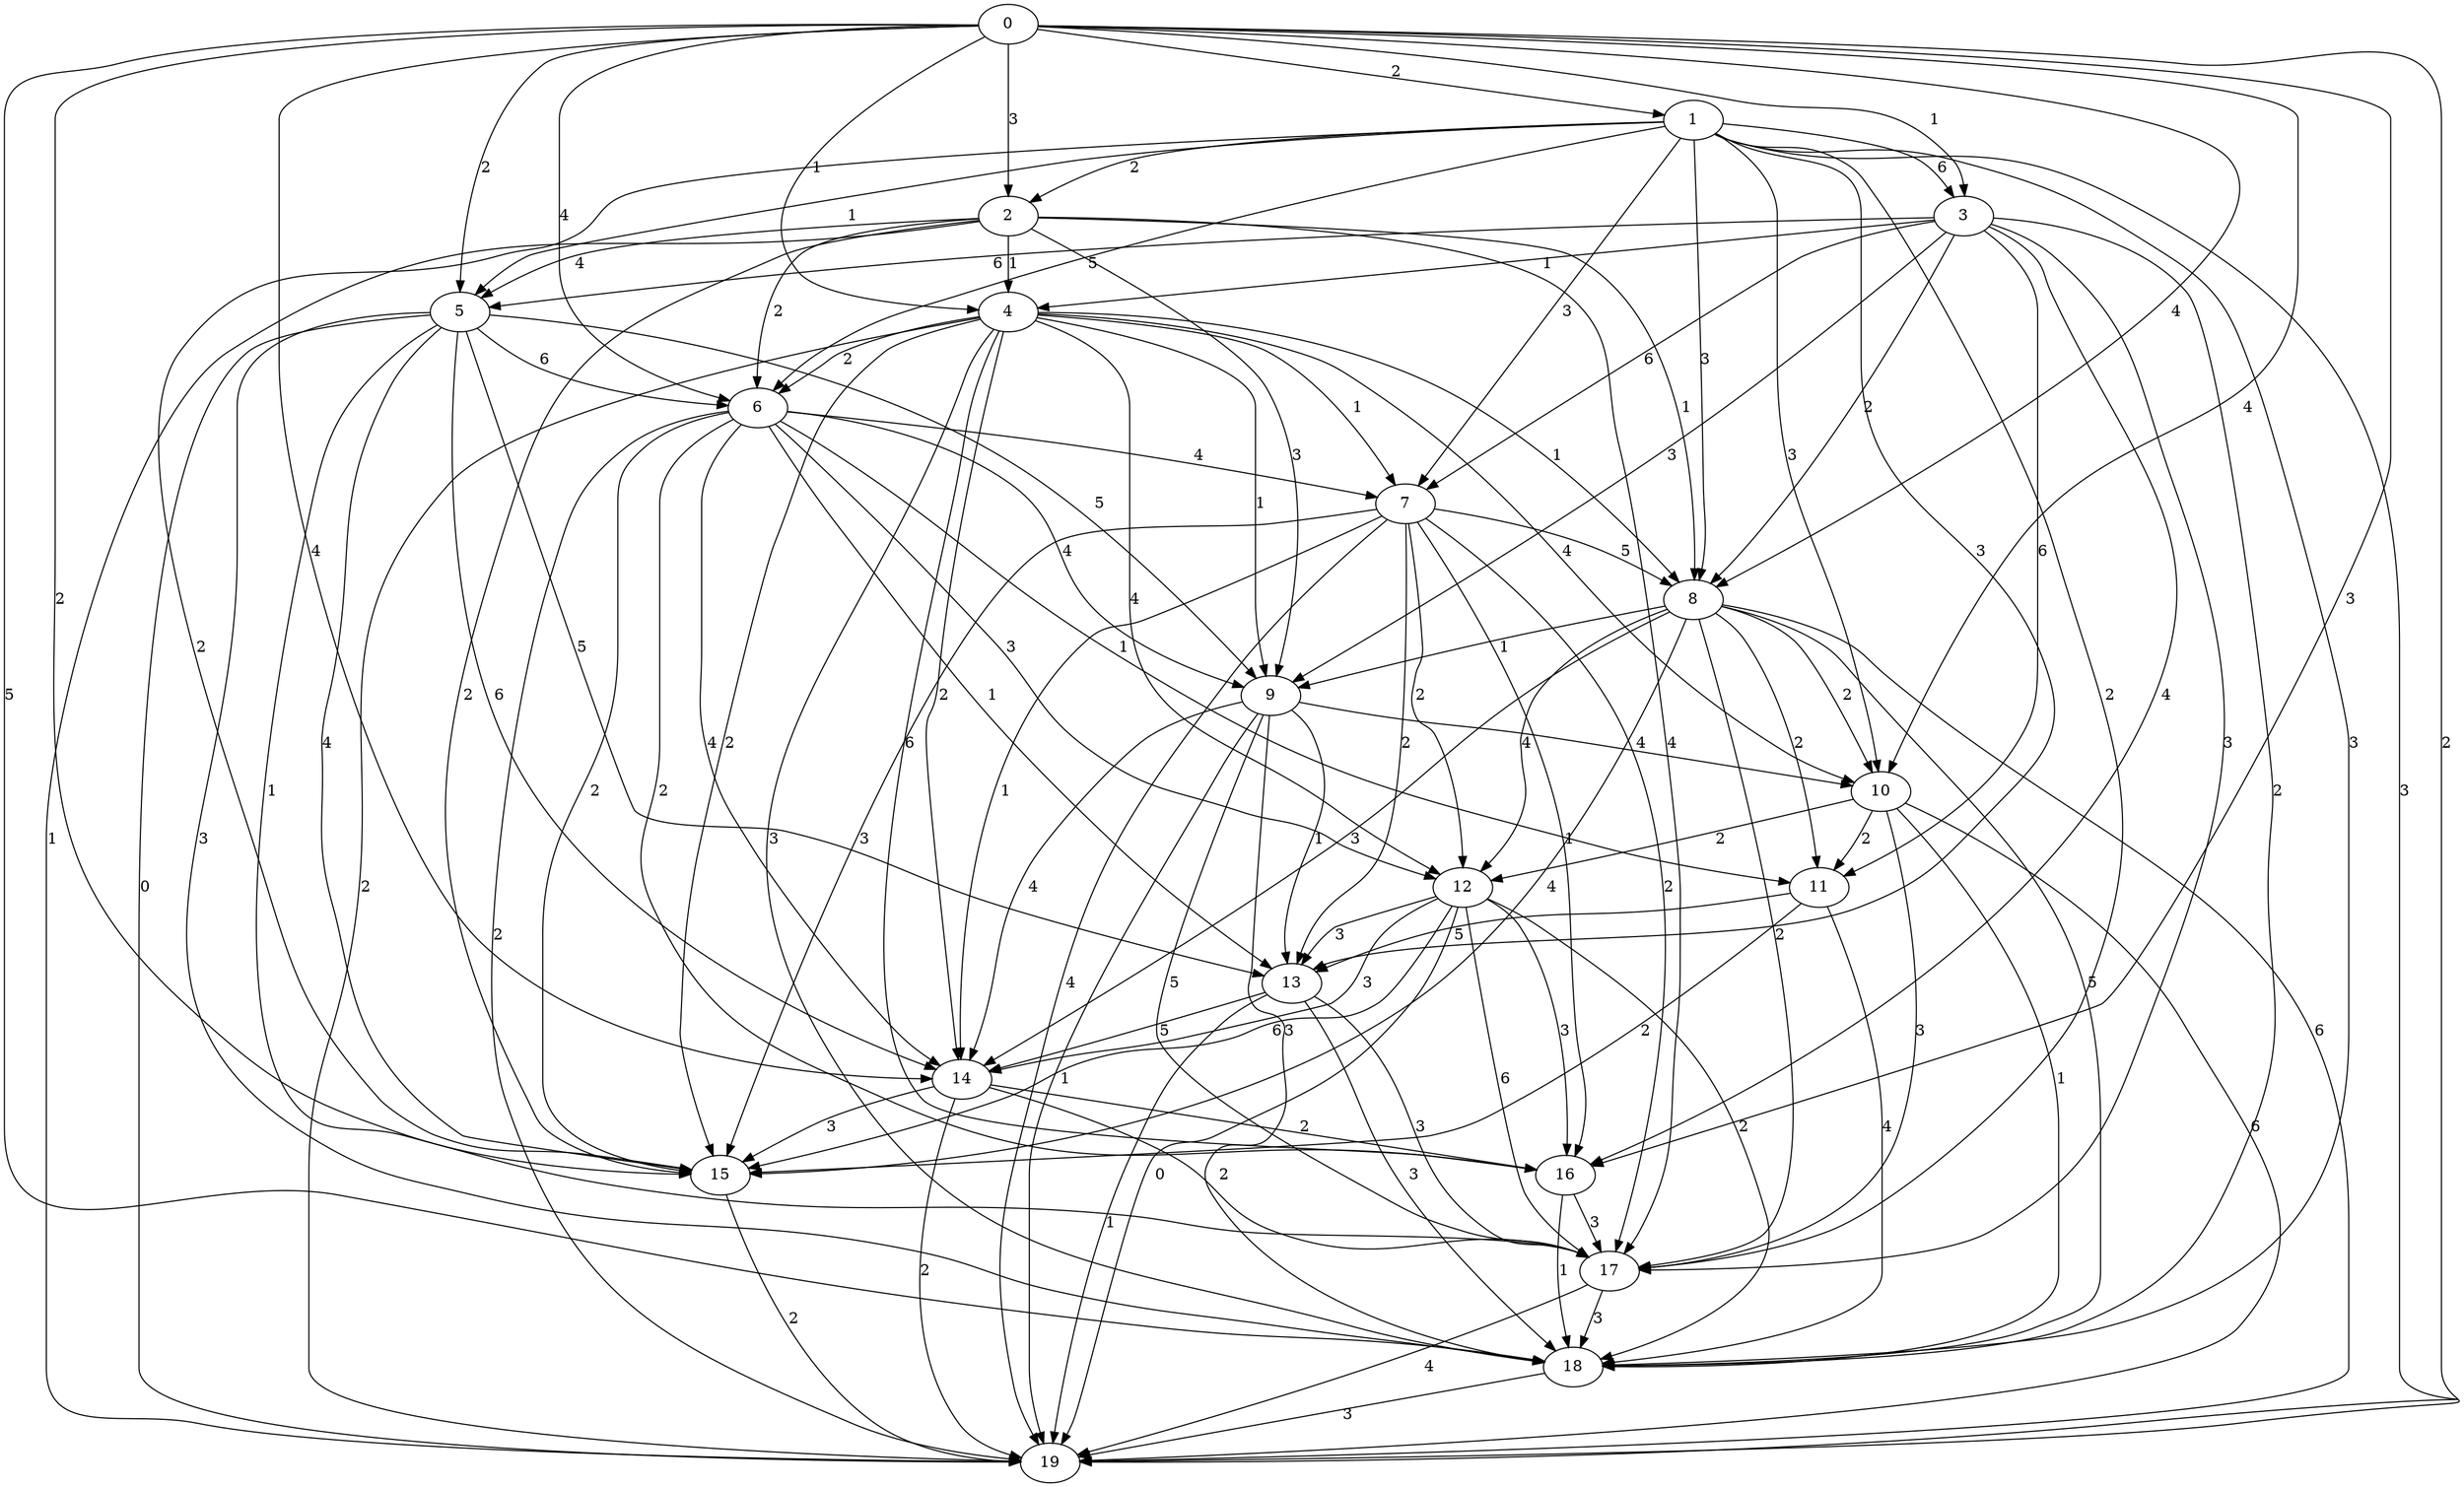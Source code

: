 strict digraph "" {
	0 -> 1	[label=2];
	0 -> 2	[label=3];
	0 -> 3	[label=1];
	0 -> 4	[label=1];
	0 -> 5	[label=2];
	0 -> 6	[label=4];
	0 -> 8	[label=4];
	0 -> 10	[label=4];
	0 -> 14	[label=4];
	0 -> 15	[label=2];
	0 -> 16	[label=3];
	0 -> 18	[label=5];
	0 -> 19	[label=2];
	1 -> 2	[label=2];
	1 -> 3	[label=6];
	1 -> 5	[label=1];
	1 -> 6	[label=5];
	1 -> 8	[label=3];
	1 -> 10	[label=3];
	1 -> 15	[label=2];
	1 -> 18	[label=3];
	1 -> 19	[label=3];
	1 -> 7	[label=3];
	1 -> 13	[label=3];
	1 -> 17	[label=2];
	2 -> 4	[label=1];
	2 -> 5	[label=4];
	2 -> 6	[label=2];
	2 -> 8	[label=1];
	2 -> 15	[label=2];
	2 -> 19	[label=1];
	2 -> 17	[label=4];
	2 -> 9	[label=3];
	3 -> 4	[label=1];
	3 -> 5	[label=6];
	3 -> 8	[label=2];
	3 -> 16	[label=4];
	3 -> 18	[label=2];
	3 -> 7	[label=6];
	3 -> 17	[label=3];
	3 -> 9	[label=3];
	3 -> 11	[label=6];
	4 -> 6	[label=2];
	4 -> 8	[label=1];
	4 -> 10	[label=4];
	4 -> 14	[label=2];
	4 -> 15	[label=2];
	4 -> 16	[label=6];
	4 -> 18	[label=3];
	4 -> 19	[label=2];
	4 -> 7	[label=1];
	4 -> 9	[label=1];
	4 -> 12	[label=4];
	5 -> 6	[label=6];
	5 -> 14	[label=6];
	5 -> 15	[label=4];
	5 -> 18	[label=3];
	5 -> 19	[label=0];
	5 -> 13	[label=5];
	5 -> 17	[label=1];
	5 -> 9	[label=5];
	6 -> 14	[label=4];
	6 -> 15	[label=2];
	6 -> 16	[label=2];
	6 -> 19	[label=2];
	6 -> 7	[label=4];
	6 -> 13	[label=1];
	6 -> 9	[label=4];
	6 -> 11	[label=1];
	6 -> 12	[label=3];
	8 -> 10	[label=2];
	8 -> 14	[label=3];
	8 -> 15	[label=4];
	8 -> 18	[label=5];
	8 -> 19	[label=6];
	8 -> 17	[label=2];
	8 -> 9	[label=1];
	8 -> 11	[label=2];
	8 -> 12	[label=4];
	10 -> 18	[label=1];
	10 -> 19	[label=6];
	10 -> 17	[label=3];
	10 -> 11	[label=2];
	10 -> 12	[label=2];
	14 -> 15	[label=3];
	14 -> 16	[label=2];
	14 -> 19	[label=2];
	14 -> 17	[label=2];
	15 -> 19	[label=2];
	16 -> 18	[label=1];
	16 -> 17	[label=3];
	18 -> 19	[label=3];
	7 -> 8	[label=5];
	7 -> 14	[label=1];
	7 -> 15	[label=3];
	7 -> 16	[label=1];
	7 -> 19	[label=4];
	7 -> 13	[label=2];
	7 -> 17	[label=2];
	7 -> 12	[label=2];
	13 -> 14	[label=5];
	13 -> 18	[label=3];
	13 -> 19	[label=1];
	13 -> 17	[label=3];
	17 -> 18	[label=3];
	17 -> 19	[label=4];
	9 -> 10	[label=4];
	9 -> 14	[label=4];
	9 -> 18	[label=3];
	9 -> 19	[label=1];
	9 -> 13	[label=1];
	9 -> 17	[label=5];
	11 -> 15	[label=2];
	11 -> 18	[label=4];
	11 -> 13	[label=5];
	12 -> 14	[label=3];
	12 -> 15	[label=6];
	12 -> 16	[label=3];
	12 -> 18	[label=2];
	12 -> 19	[label=0];
	12 -> 13	[label=3];
	12 -> 17	[label=6];
}
